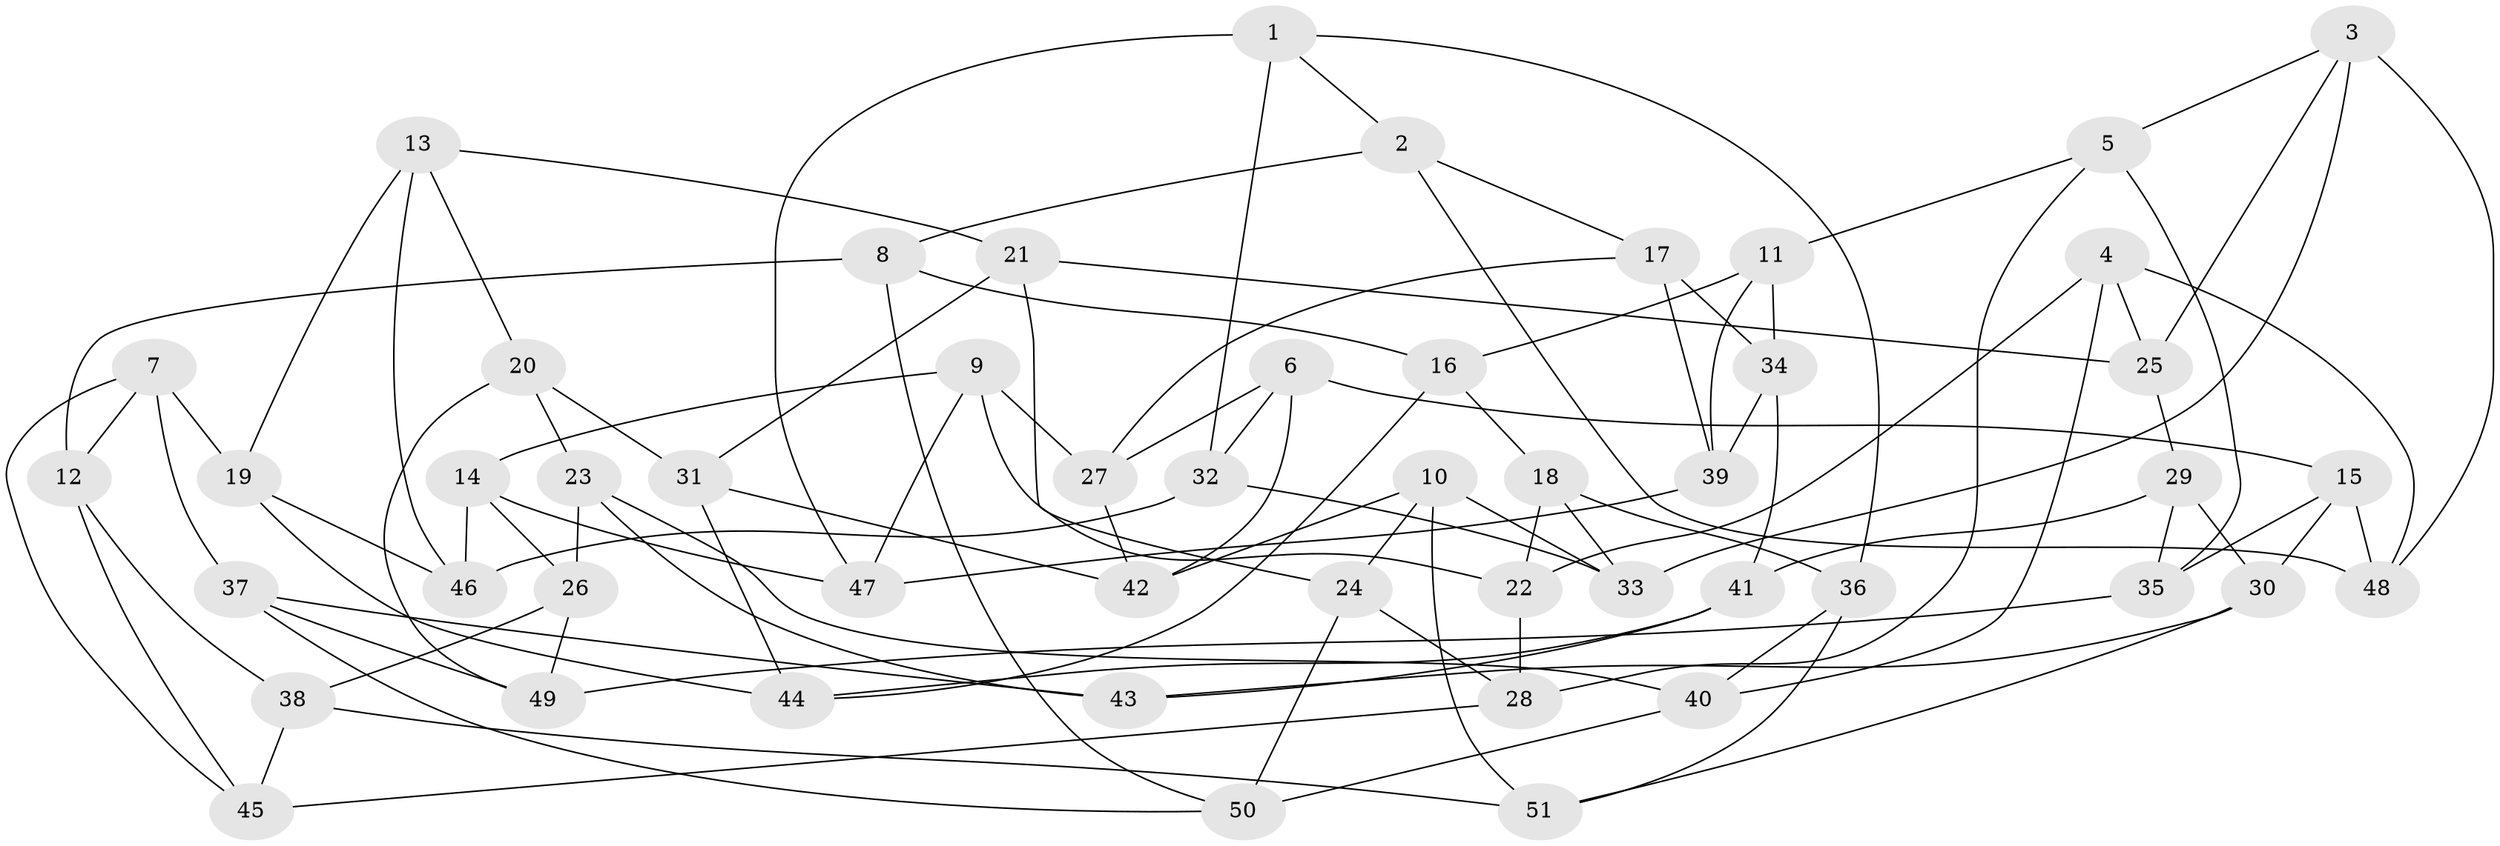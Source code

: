 // coarse degree distribution, {6: 0.5862068965517241, 4: 0.13793103448275862, 5: 0.1724137931034483, 3: 0.10344827586206896}
// Generated by graph-tools (version 1.1) at 2025/52/02/27/25 19:52:30]
// undirected, 51 vertices, 102 edges
graph export_dot {
graph [start="1"]
  node [color=gray90,style=filled];
  1;
  2;
  3;
  4;
  5;
  6;
  7;
  8;
  9;
  10;
  11;
  12;
  13;
  14;
  15;
  16;
  17;
  18;
  19;
  20;
  21;
  22;
  23;
  24;
  25;
  26;
  27;
  28;
  29;
  30;
  31;
  32;
  33;
  34;
  35;
  36;
  37;
  38;
  39;
  40;
  41;
  42;
  43;
  44;
  45;
  46;
  47;
  48;
  49;
  50;
  51;
  1 -- 32;
  1 -- 36;
  1 -- 47;
  1 -- 2;
  2 -- 8;
  2 -- 17;
  2 -- 48;
  3 -- 25;
  3 -- 5;
  3 -- 48;
  3 -- 33;
  4 -- 40;
  4 -- 22;
  4 -- 25;
  4 -- 48;
  5 -- 11;
  5 -- 35;
  5 -- 28;
  6 -- 27;
  6 -- 32;
  6 -- 42;
  6 -- 15;
  7 -- 45;
  7 -- 19;
  7 -- 37;
  7 -- 12;
  8 -- 16;
  8 -- 50;
  8 -- 12;
  9 -- 47;
  9 -- 14;
  9 -- 22;
  9 -- 27;
  10 -- 33;
  10 -- 24;
  10 -- 42;
  10 -- 51;
  11 -- 34;
  11 -- 16;
  11 -- 39;
  12 -- 45;
  12 -- 38;
  13 -- 19;
  13 -- 20;
  13 -- 46;
  13 -- 21;
  14 -- 26;
  14 -- 46;
  14 -- 47;
  15 -- 35;
  15 -- 48;
  15 -- 30;
  16 -- 44;
  16 -- 18;
  17 -- 34;
  17 -- 27;
  17 -- 39;
  18 -- 36;
  18 -- 33;
  18 -- 22;
  19 -- 44;
  19 -- 46;
  20 -- 49;
  20 -- 23;
  20 -- 31;
  21 -- 24;
  21 -- 31;
  21 -- 25;
  22 -- 28;
  23 -- 40;
  23 -- 26;
  23 -- 43;
  24 -- 28;
  24 -- 50;
  25 -- 29;
  26 -- 49;
  26 -- 38;
  27 -- 42;
  28 -- 45;
  29 -- 41;
  29 -- 35;
  29 -- 30;
  30 -- 43;
  30 -- 51;
  31 -- 42;
  31 -- 44;
  32 -- 46;
  32 -- 33;
  34 -- 41;
  34 -- 39;
  35 -- 49;
  36 -- 51;
  36 -- 40;
  37 -- 49;
  37 -- 50;
  37 -- 43;
  38 -- 51;
  38 -- 45;
  39 -- 47;
  40 -- 50;
  41 -- 44;
  41 -- 43;
}
